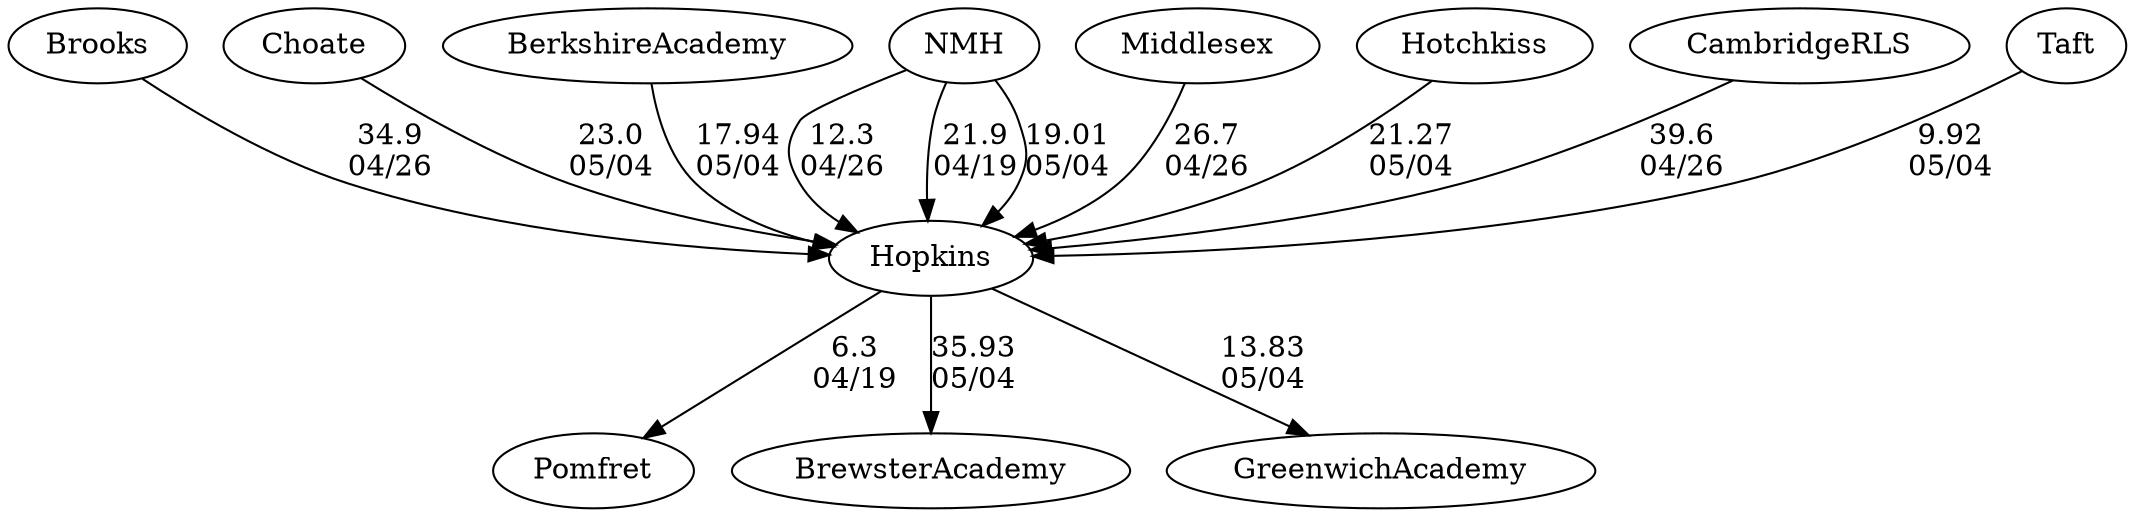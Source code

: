 digraph girls3foursHopkins {Hopkins [URL="girls3foursHopkinsHopkins.html"];Pomfret [URL="girls3foursHopkinsPomfret.html"];Brooks [URL="girls3foursHopkinsBrooks.html"];Choate [URL="girls3foursHopkinsChoate.html"];BerkshireAcademy [URL="girls3foursHopkinsBerkshireAcademy.html"];NMH [URL="girls3foursHopkinsNMH.html"];BrewsterAcademy [URL="girls3foursHopkinsBrewsterAcademy.html"];Middlesex [URL="girls3foursHopkinsMiddlesex.html"];Hotchkiss [URL="girls3foursHopkinsHotchkiss.html"];GreenwichAcademy [URL="girls3foursHopkinsGreenwichAcademy.html"];CambridgeRLS [URL="girls3foursHopkinsCambridgeRLS.html"];Taft [URL="girls3foursHopkinsTaft.html"];CambridgeRLS -> Hopkins[label="39.6
04/26", weight="61", tooltip="NEIRA Boys & Girls Fours,Brooks vs. CRLS, Hopkins, Middlesex and NMH			
Distance: 1500 Conditions: Occasional rain and 10-12 mph cross headwind for first 1000 meters with choppy waters; wind and chop diminished in last 500. Conditions improved somewhat for the later races. Race order 5-1-2-3-4 Comments: Girls second boat event was a dead heat for 1st - even the finish line camera was inconclusive. Thanks to all crews for taking a risk on the weather and making the trip to Brooks for a good afternoon of racing. Thanks for the great cooperation of all crews and especially the coxswains in a 5-lane floating start.
None", URL="https://www.row2k.com/results/resultspage.cfm?UID=168B5F55B689601CCC0CC8B65FAE5BAC&cat=5", random="random"]; 
Brooks -> Hopkins[label="34.9
04/26", weight="66", tooltip="NEIRA Boys & Girls Fours,Brooks vs. CRLS, Hopkins, Middlesex and NMH			
Distance: 1500 Conditions: Occasional rain and 10-12 mph cross headwind for first 1000 meters with choppy waters; wind and chop diminished in last 500. Conditions improved somewhat for the later races. Race order 5-1-2-3-4 Comments: Girls second boat event was a dead heat for 1st - even the finish line camera was inconclusive. Thanks to all crews for taking a risk on the weather and making the trip to Brooks for a good afternoon of racing. Thanks for the great cooperation of all crews and especially the coxswains in a 5-lane floating start.
None", URL="https://www.row2k.com/results/resultspage.cfm?UID=168B5F55B689601CCC0CC8B65FAE5BAC&cat=5", random="random"]; 
Middlesex -> Hopkins[label="26.7
04/26", weight="74", tooltip="NEIRA Boys & Girls Fours,Brooks vs. CRLS, Hopkins, Middlesex and NMH			
Distance: 1500 Conditions: Occasional rain and 10-12 mph cross headwind for first 1000 meters with choppy waters; wind and chop diminished in last 500. Conditions improved somewhat for the later races. Race order 5-1-2-3-4 Comments: Girls second boat event was a dead heat for 1st - even the finish line camera was inconclusive. Thanks to all crews for taking a risk on the weather and making the trip to Brooks for a good afternoon of racing. Thanks for the great cooperation of all crews and especially the coxswains in a 5-lane floating start.
None", URL="https://www.row2k.com/results/resultspage.cfm?UID=168B5F55B689601CCC0CC8B65FAE5BAC&cat=5", random="random"]; 
NMH -> Hopkins[label="12.3
04/26", weight="88", tooltip="NEIRA Boys & Girls Fours,Brooks vs. CRLS, Hopkins, Middlesex and NMH			
Distance: 1500 Conditions: Occasional rain and 10-12 mph cross headwind for first 1000 meters with choppy waters; wind and chop diminished in last 500. Conditions improved somewhat for the later races. Race order 5-1-2-3-4 Comments: Girls second boat event was a dead heat for 1st - even the finish line camera was inconclusive. Thanks to all crews for taking a risk on the weather and making the trip to Brooks for a good afternoon of racing. Thanks for the great cooperation of all crews and especially the coxswains in a 5-lane floating start.
None", URL="https://www.row2k.com/results/resultspage.cfm?UID=168B5F55B689601CCC0CC8B65FAE5BAC&cat=5", random="random"]; 
NMH -> Hopkins[label="21.9
04/19", weight="79", tooltip="NEIRA Girls Fours, Pomfret vs. Hopkins, NMB, St. Mary's-Lynn			
Distance: 1500m Conditions: Consistent crossing tailwind (~7-13MPH), with occasional stronger gusts. Light chop after the first 500M. Hopkins' oar popped out of the oarlock in the 3rd boat race in the last 200m and they had to stop to reset for a few seconds. Comments: Tailwinds increased somewhat during the course of racing. Order of girls races: G1, G4, G3, G2, G5. (There was an hour and fifteen minutes between the G2 and G5 race. 15 minutes between the other four races.)
None", URL="https://www.row2k.com/results/resultspage.cfm?UID=4DE358C946007063FCBBB37DE8C21C1A&cat=1", random="random"]; 
Hopkins -> Pomfret[label="6.3
04/19", weight="94", tooltip="NEIRA Girls Fours, Pomfret vs. Hopkins, NMB, St. Mary's-Lynn			
Distance: 1500m Conditions: Consistent crossing tailwind (~7-13MPH), with occasional stronger gusts. Light chop after the first 500M. Hopkins' oar popped out of the oarlock in the 3rd boat race in the last 200m and they had to stop to reset for a few seconds. Comments: Tailwinds increased somewhat during the course of racing. Order of girls races: G1, G4, G3, G2, G5. (There was an hour and fifteen minutes between the G2 and G5 race. 15 minutes between the other four races.)
None", URL="https://www.row2k.com/results/resultspage.cfm?UID=4DE358C946007063FCBBB37DE8C21C1A&cat=1", random="random"]; 
Choate -> Hopkins[label="23.0
05/04", weight="77", tooltip="Founder's Day Regatta			
", URL="", random="random"]; 
NMH -> Hopkins[label="19.01
05/04", weight="81", tooltip="Founder's Day Regatta			
", URL="", random="random"]; 
BerkshireAcademy -> Hopkins[label="17.94
05/04", weight="83", tooltip="Founder's Day Regatta			
", URL="", random="random"]; 
Taft -> Hopkins[label="9.92
05/04", weight="91", tooltip="Founder's Day Regatta			
", URL="", random="random"]; 
Hotchkiss -> Hopkins[label="21.27
05/04", weight="79", tooltip="Founder's Day Regatta			
", URL="", random="random"]; 
Hopkins -> GreenwichAcademy[label="13.83
05/04", weight="87", tooltip="Founder's Day Regatta			
", URL="", random="random"]; 
Hopkins -> BrewsterAcademy[label="35.93
05/04", weight="65", tooltip="Founder's Day Regatta			
", URL="", random="random"]}